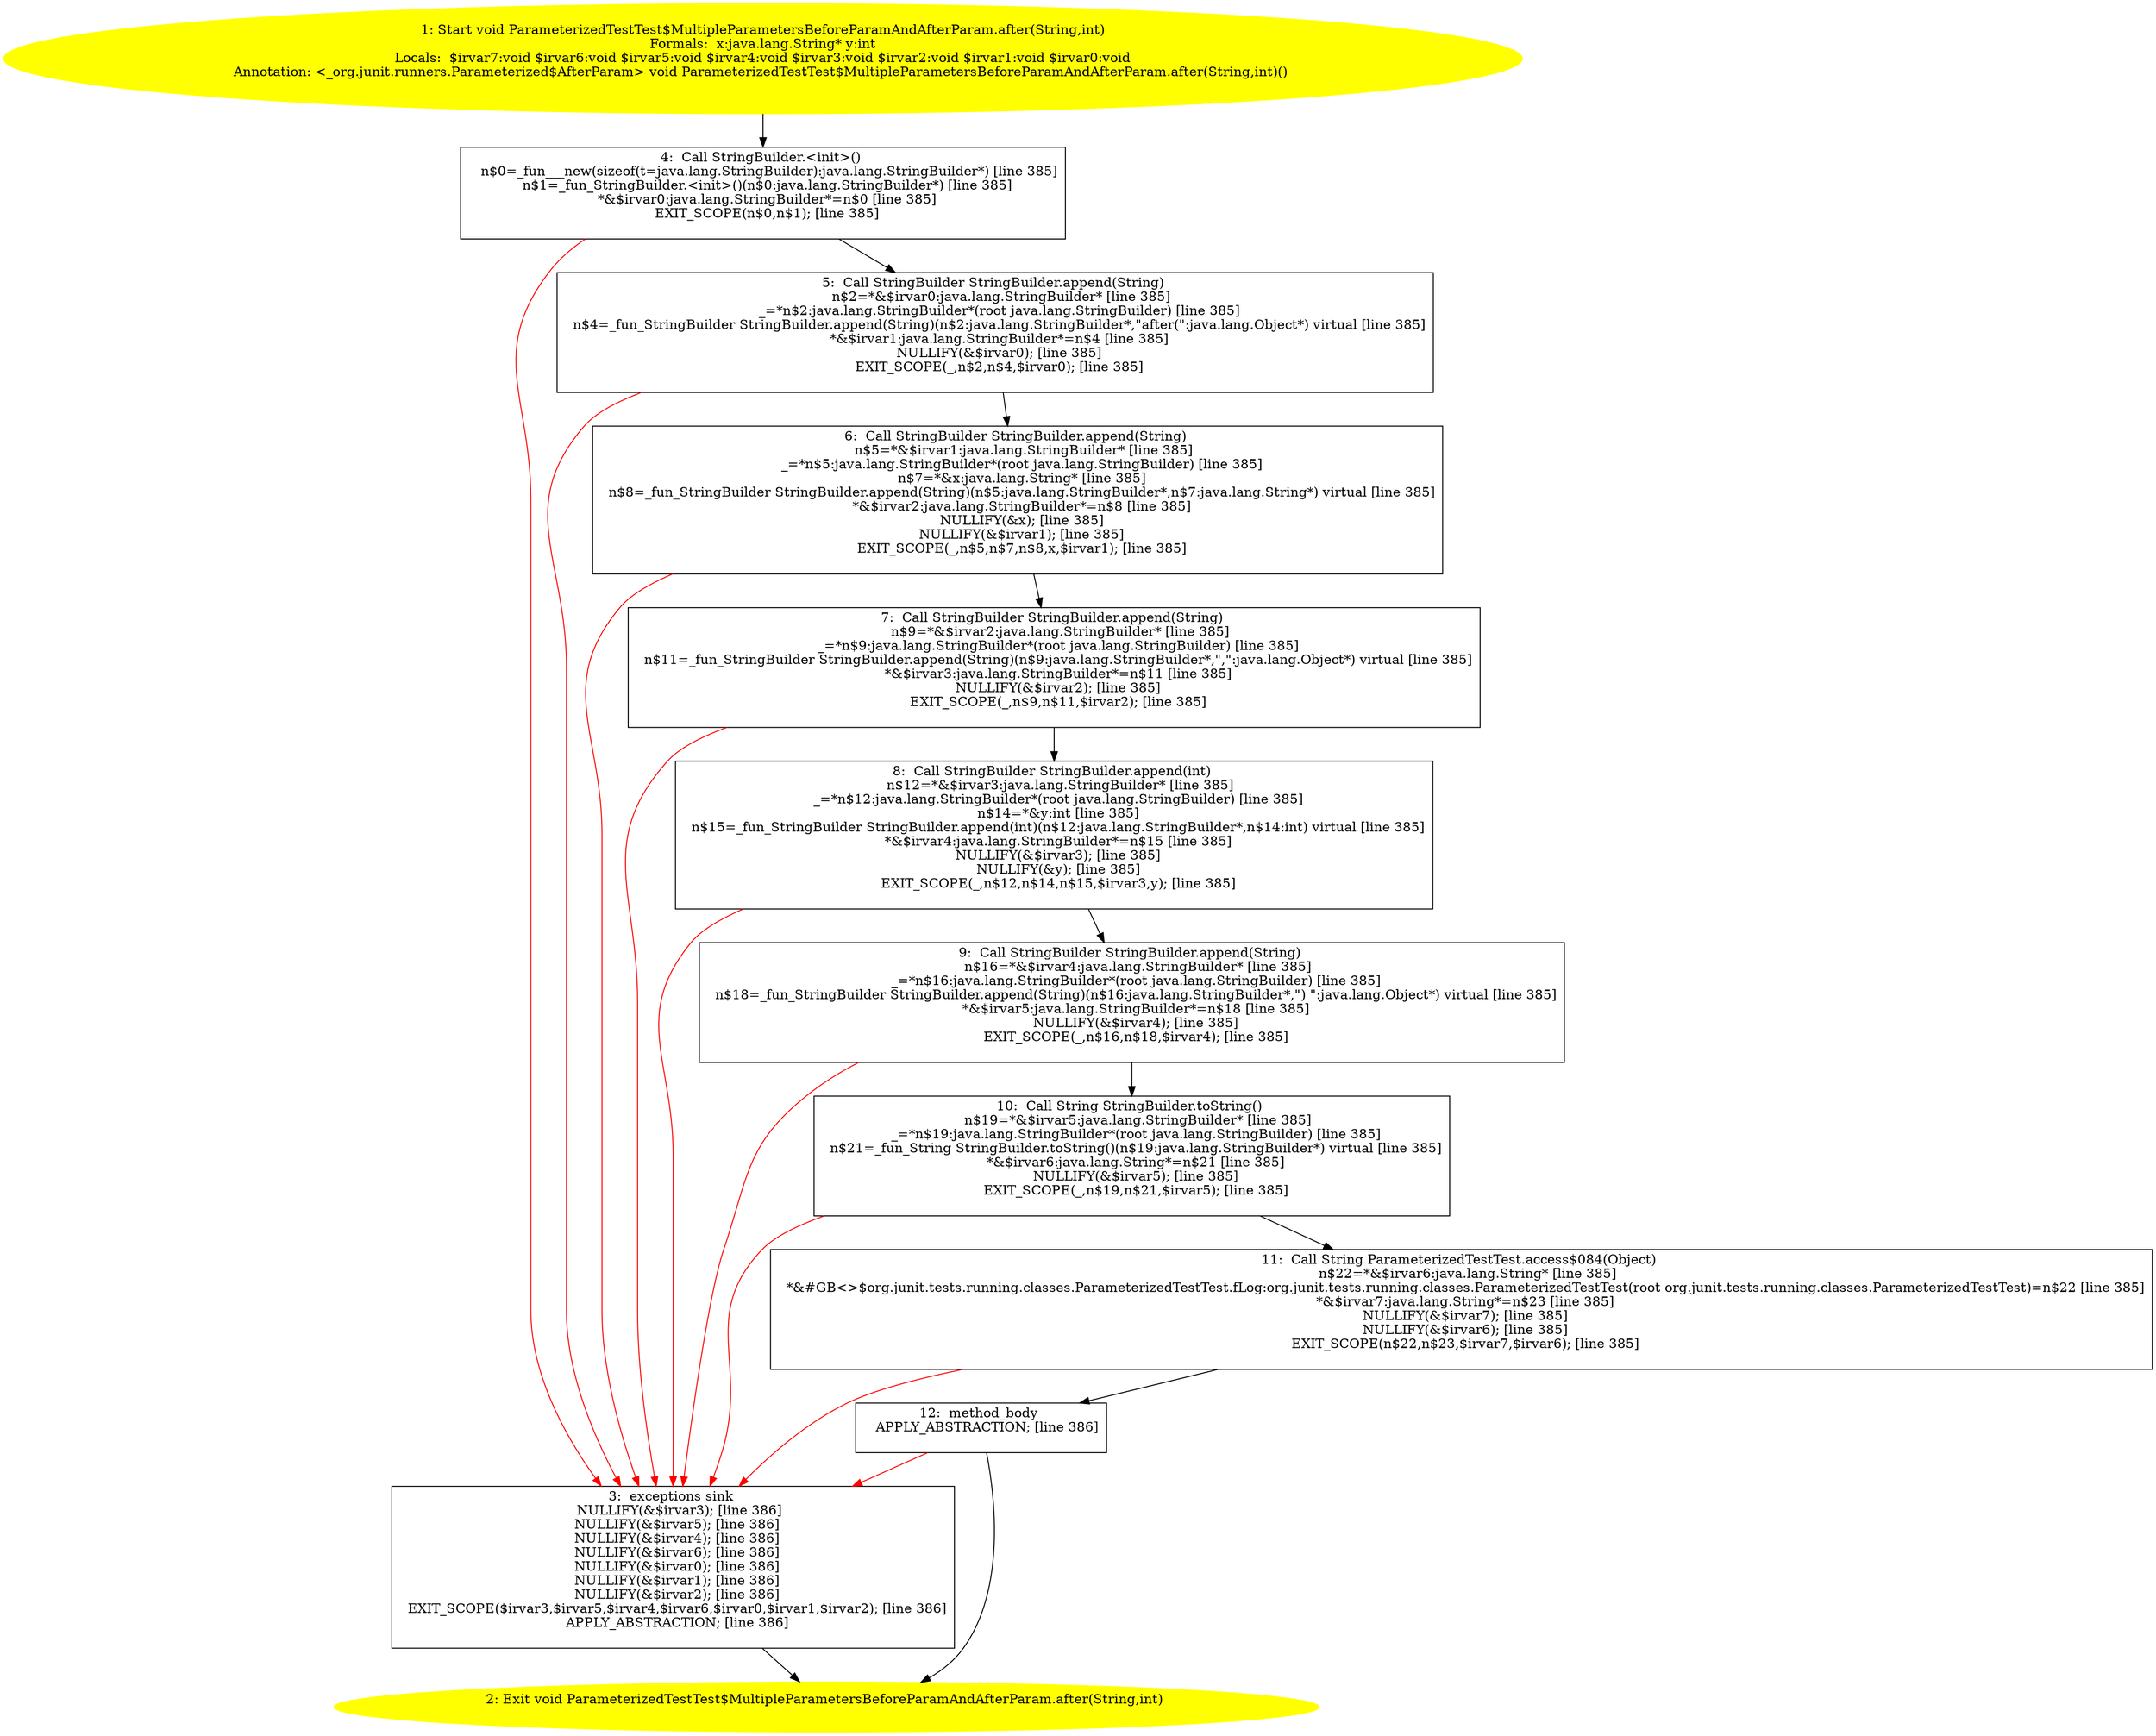 /* @generated */
digraph cfg {
"org.junit.tests.running.classes.ParameterizedTestTest$MultipleParametersBeforeParamAndAfterParam.aft.33d240194d782f51f378f7003edff9ec_1" [label="1: Start void ParameterizedTestTest$MultipleParametersBeforeParamAndAfterParam.after(String,int)\nFormals:  x:java.lang.String* y:int\nLocals:  $irvar7:void $irvar6:void $irvar5:void $irvar4:void $irvar3:void $irvar2:void $irvar1:void $irvar0:void\nAnnotation: <_org.junit.runners.Parameterized$AfterParam> void ParameterizedTestTest$MultipleParametersBeforeParamAndAfterParam.after(String,int)() \n  " color=yellow style=filled]
	

	 "org.junit.tests.running.classes.ParameterizedTestTest$MultipleParametersBeforeParamAndAfterParam.aft.33d240194d782f51f378f7003edff9ec_1" -> "org.junit.tests.running.classes.ParameterizedTestTest$MultipleParametersBeforeParamAndAfterParam.aft.33d240194d782f51f378f7003edff9ec_4" ;
"org.junit.tests.running.classes.ParameterizedTestTest$MultipleParametersBeforeParamAndAfterParam.aft.33d240194d782f51f378f7003edff9ec_2" [label="2: Exit void ParameterizedTestTest$MultipleParametersBeforeParamAndAfterParam.after(String,int) \n  " color=yellow style=filled]
	

"org.junit.tests.running.classes.ParameterizedTestTest$MultipleParametersBeforeParamAndAfterParam.aft.33d240194d782f51f378f7003edff9ec_3" [label="3:  exceptions sink \n   NULLIFY(&$irvar3); [line 386]\n  NULLIFY(&$irvar5); [line 386]\n  NULLIFY(&$irvar4); [line 386]\n  NULLIFY(&$irvar6); [line 386]\n  NULLIFY(&$irvar0); [line 386]\n  NULLIFY(&$irvar1); [line 386]\n  NULLIFY(&$irvar2); [line 386]\n  EXIT_SCOPE($irvar3,$irvar5,$irvar4,$irvar6,$irvar0,$irvar1,$irvar2); [line 386]\n  APPLY_ABSTRACTION; [line 386]\n " shape="box"]
	

	 "org.junit.tests.running.classes.ParameterizedTestTest$MultipleParametersBeforeParamAndAfterParam.aft.33d240194d782f51f378f7003edff9ec_3" -> "org.junit.tests.running.classes.ParameterizedTestTest$MultipleParametersBeforeParamAndAfterParam.aft.33d240194d782f51f378f7003edff9ec_2" ;
"org.junit.tests.running.classes.ParameterizedTestTest$MultipleParametersBeforeParamAndAfterParam.aft.33d240194d782f51f378f7003edff9ec_4" [label="4:  Call StringBuilder.<init>() \n   n$0=_fun___new(sizeof(t=java.lang.StringBuilder):java.lang.StringBuilder*) [line 385]\n  n$1=_fun_StringBuilder.<init>()(n$0:java.lang.StringBuilder*) [line 385]\n  *&$irvar0:java.lang.StringBuilder*=n$0 [line 385]\n  EXIT_SCOPE(n$0,n$1); [line 385]\n " shape="box"]
	

	 "org.junit.tests.running.classes.ParameterizedTestTest$MultipleParametersBeforeParamAndAfterParam.aft.33d240194d782f51f378f7003edff9ec_4" -> "org.junit.tests.running.classes.ParameterizedTestTest$MultipleParametersBeforeParamAndAfterParam.aft.33d240194d782f51f378f7003edff9ec_5" ;
	 "org.junit.tests.running.classes.ParameterizedTestTest$MultipleParametersBeforeParamAndAfterParam.aft.33d240194d782f51f378f7003edff9ec_4" -> "org.junit.tests.running.classes.ParameterizedTestTest$MultipleParametersBeforeParamAndAfterParam.aft.33d240194d782f51f378f7003edff9ec_3" [color="red" ];
"org.junit.tests.running.classes.ParameterizedTestTest$MultipleParametersBeforeParamAndAfterParam.aft.33d240194d782f51f378f7003edff9ec_5" [label="5:  Call StringBuilder StringBuilder.append(String) \n   n$2=*&$irvar0:java.lang.StringBuilder* [line 385]\n  _=*n$2:java.lang.StringBuilder*(root java.lang.StringBuilder) [line 385]\n  n$4=_fun_StringBuilder StringBuilder.append(String)(n$2:java.lang.StringBuilder*,\"after(\":java.lang.Object*) virtual [line 385]\n  *&$irvar1:java.lang.StringBuilder*=n$4 [line 385]\n  NULLIFY(&$irvar0); [line 385]\n  EXIT_SCOPE(_,n$2,n$4,$irvar0); [line 385]\n " shape="box"]
	

	 "org.junit.tests.running.classes.ParameterizedTestTest$MultipleParametersBeforeParamAndAfterParam.aft.33d240194d782f51f378f7003edff9ec_5" -> "org.junit.tests.running.classes.ParameterizedTestTest$MultipleParametersBeforeParamAndAfterParam.aft.33d240194d782f51f378f7003edff9ec_6" ;
	 "org.junit.tests.running.classes.ParameterizedTestTest$MultipleParametersBeforeParamAndAfterParam.aft.33d240194d782f51f378f7003edff9ec_5" -> "org.junit.tests.running.classes.ParameterizedTestTest$MultipleParametersBeforeParamAndAfterParam.aft.33d240194d782f51f378f7003edff9ec_3" [color="red" ];
"org.junit.tests.running.classes.ParameterizedTestTest$MultipleParametersBeforeParamAndAfterParam.aft.33d240194d782f51f378f7003edff9ec_6" [label="6:  Call StringBuilder StringBuilder.append(String) \n   n$5=*&$irvar1:java.lang.StringBuilder* [line 385]\n  _=*n$5:java.lang.StringBuilder*(root java.lang.StringBuilder) [line 385]\n  n$7=*&x:java.lang.String* [line 385]\n  n$8=_fun_StringBuilder StringBuilder.append(String)(n$5:java.lang.StringBuilder*,n$7:java.lang.String*) virtual [line 385]\n  *&$irvar2:java.lang.StringBuilder*=n$8 [line 385]\n  NULLIFY(&x); [line 385]\n  NULLIFY(&$irvar1); [line 385]\n  EXIT_SCOPE(_,n$5,n$7,n$8,x,$irvar1); [line 385]\n " shape="box"]
	

	 "org.junit.tests.running.classes.ParameterizedTestTest$MultipleParametersBeforeParamAndAfterParam.aft.33d240194d782f51f378f7003edff9ec_6" -> "org.junit.tests.running.classes.ParameterizedTestTest$MultipleParametersBeforeParamAndAfterParam.aft.33d240194d782f51f378f7003edff9ec_7" ;
	 "org.junit.tests.running.classes.ParameterizedTestTest$MultipleParametersBeforeParamAndAfterParam.aft.33d240194d782f51f378f7003edff9ec_6" -> "org.junit.tests.running.classes.ParameterizedTestTest$MultipleParametersBeforeParamAndAfterParam.aft.33d240194d782f51f378f7003edff9ec_3" [color="red" ];
"org.junit.tests.running.classes.ParameterizedTestTest$MultipleParametersBeforeParamAndAfterParam.aft.33d240194d782f51f378f7003edff9ec_7" [label="7:  Call StringBuilder StringBuilder.append(String) \n   n$9=*&$irvar2:java.lang.StringBuilder* [line 385]\n  _=*n$9:java.lang.StringBuilder*(root java.lang.StringBuilder) [line 385]\n  n$11=_fun_StringBuilder StringBuilder.append(String)(n$9:java.lang.StringBuilder*,\",\":java.lang.Object*) virtual [line 385]\n  *&$irvar3:java.lang.StringBuilder*=n$11 [line 385]\n  NULLIFY(&$irvar2); [line 385]\n  EXIT_SCOPE(_,n$9,n$11,$irvar2); [line 385]\n " shape="box"]
	

	 "org.junit.tests.running.classes.ParameterizedTestTest$MultipleParametersBeforeParamAndAfterParam.aft.33d240194d782f51f378f7003edff9ec_7" -> "org.junit.tests.running.classes.ParameterizedTestTest$MultipleParametersBeforeParamAndAfterParam.aft.33d240194d782f51f378f7003edff9ec_8" ;
	 "org.junit.tests.running.classes.ParameterizedTestTest$MultipleParametersBeforeParamAndAfterParam.aft.33d240194d782f51f378f7003edff9ec_7" -> "org.junit.tests.running.classes.ParameterizedTestTest$MultipleParametersBeforeParamAndAfterParam.aft.33d240194d782f51f378f7003edff9ec_3" [color="red" ];
"org.junit.tests.running.classes.ParameterizedTestTest$MultipleParametersBeforeParamAndAfterParam.aft.33d240194d782f51f378f7003edff9ec_8" [label="8:  Call StringBuilder StringBuilder.append(int) \n   n$12=*&$irvar3:java.lang.StringBuilder* [line 385]\n  _=*n$12:java.lang.StringBuilder*(root java.lang.StringBuilder) [line 385]\n  n$14=*&y:int [line 385]\n  n$15=_fun_StringBuilder StringBuilder.append(int)(n$12:java.lang.StringBuilder*,n$14:int) virtual [line 385]\n  *&$irvar4:java.lang.StringBuilder*=n$15 [line 385]\n  NULLIFY(&$irvar3); [line 385]\n  NULLIFY(&y); [line 385]\n  EXIT_SCOPE(_,n$12,n$14,n$15,$irvar3,y); [line 385]\n " shape="box"]
	

	 "org.junit.tests.running.classes.ParameterizedTestTest$MultipleParametersBeforeParamAndAfterParam.aft.33d240194d782f51f378f7003edff9ec_8" -> "org.junit.tests.running.classes.ParameterizedTestTest$MultipleParametersBeforeParamAndAfterParam.aft.33d240194d782f51f378f7003edff9ec_9" ;
	 "org.junit.tests.running.classes.ParameterizedTestTest$MultipleParametersBeforeParamAndAfterParam.aft.33d240194d782f51f378f7003edff9ec_8" -> "org.junit.tests.running.classes.ParameterizedTestTest$MultipleParametersBeforeParamAndAfterParam.aft.33d240194d782f51f378f7003edff9ec_3" [color="red" ];
"org.junit.tests.running.classes.ParameterizedTestTest$MultipleParametersBeforeParamAndAfterParam.aft.33d240194d782f51f378f7003edff9ec_9" [label="9:  Call StringBuilder StringBuilder.append(String) \n   n$16=*&$irvar4:java.lang.StringBuilder* [line 385]\n  _=*n$16:java.lang.StringBuilder*(root java.lang.StringBuilder) [line 385]\n  n$18=_fun_StringBuilder StringBuilder.append(String)(n$16:java.lang.StringBuilder*,\") \":java.lang.Object*) virtual [line 385]\n  *&$irvar5:java.lang.StringBuilder*=n$18 [line 385]\n  NULLIFY(&$irvar4); [line 385]\n  EXIT_SCOPE(_,n$16,n$18,$irvar4); [line 385]\n " shape="box"]
	

	 "org.junit.tests.running.classes.ParameterizedTestTest$MultipleParametersBeforeParamAndAfterParam.aft.33d240194d782f51f378f7003edff9ec_9" -> "org.junit.tests.running.classes.ParameterizedTestTest$MultipleParametersBeforeParamAndAfterParam.aft.33d240194d782f51f378f7003edff9ec_10" ;
	 "org.junit.tests.running.classes.ParameterizedTestTest$MultipleParametersBeforeParamAndAfterParam.aft.33d240194d782f51f378f7003edff9ec_9" -> "org.junit.tests.running.classes.ParameterizedTestTest$MultipleParametersBeforeParamAndAfterParam.aft.33d240194d782f51f378f7003edff9ec_3" [color="red" ];
"org.junit.tests.running.classes.ParameterizedTestTest$MultipleParametersBeforeParamAndAfterParam.aft.33d240194d782f51f378f7003edff9ec_10" [label="10:  Call String StringBuilder.toString() \n   n$19=*&$irvar5:java.lang.StringBuilder* [line 385]\n  _=*n$19:java.lang.StringBuilder*(root java.lang.StringBuilder) [line 385]\n  n$21=_fun_String StringBuilder.toString()(n$19:java.lang.StringBuilder*) virtual [line 385]\n  *&$irvar6:java.lang.String*=n$21 [line 385]\n  NULLIFY(&$irvar5); [line 385]\n  EXIT_SCOPE(_,n$19,n$21,$irvar5); [line 385]\n " shape="box"]
	

	 "org.junit.tests.running.classes.ParameterizedTestTest$MultipleParametersBeforeParamAndAfterParam.aft.33d240194d782f51f378f7003edff9ec_10" -> "org.junit.tests.running.classes.ParameterizedTestTest$MultipleParametersBeforeParamAndAfterParam.aft.33d240194d782f51f378f7003edff9ec_11" ;
	 "org.junit.tests.running.classes.ParameterizedTestTest$MultipleParametersBeforeParamAndAfterParam.aft.33d240194d782f51f378f7003edff9ec_10" -> "org.junit.tests.running.classes.ParameterizedTestTest$MultipleParametersBeforeParamAndAfterParam.aft.33d240194d782f51f378f7003edff9ec_3" [color="red" ];
"org.junit.tests.running.classes.ParameterizedTestTest$MultipleParametersBeforeParamAndAfterParam.aft.33d240194d782f51f378f7003edff9ec_11" [label="11:  Call String ParameterizedTestTest.access$084(Object) \n   n$22=*&$irvar6:java.lang.String* [line 385]\n  *&#GB<>$org.junit.tests.running.classes.ParameterizedTestTest.fLog:org.junit.tests.running.classes.ParameterizedTestTest(root org.junit.tests.running.classes.ParameterizedTestTest)=n$22 [line 385]\n  *&$irvar7:java.lang.String*=n$23 [line 385]\n  NULLIFY(&$irvar7); [line 385]\n  NULLIFY(&$irvar6); [line 385]\n  EXIT_SCOPE(n$22,n$23,$irvar7,$irvar6); [line 385]\n " shape="box"]
	

	 "org.junit.tests.running.classes.ParameterizedTestTest$MultipleParametersBeforeParamAndAfterParam.aft.33d240194d782f51f378f7003edff9ec_11" -> "org.junit.tests.running.classes.ParameterizedTestTest$MultipleParametersBeforeParamAndAfterParam.aft.33d240194d782f51f378f7003edff9ec_12" ;
	 "org.junit.tests.running.classes.ParameterizedTestTest$MultipleParametersBeforeParamAndAfterParam.aft.33d240194d782f51f378f7003edff9ec_11" -> "org.junit.tests.running.classes.ParameterizedTestTest$MultipleParametersBeforeParamAndAfterParam.aft.33d240194d782f51f378f7003edff9ec_3" [color="red" ];
"org.junit.tests.running.classes.ParameterizedTestTest$MultipleParametersBeforeParamAndAfterParam.aft.33d240194d782f51f378f7003edff9ec_12" [label="12:  method_body \n   APPLY_ABSTRACTION; [line 386]\n " shape="box"]
	

	 "org.junit.tests.running.classes.ParameterizedTestTest$MultipleParametersBeforeParamAndAfterParam.aft.33d240194d782f51f378f7003edff9ec_12" -> "org.junit.tests.running.classes.ParameterizedTestTest$MultipleParametersBeforeParamAndAfterParam.aft.33d240194d782f51f378f7003edff9ec_2" ;
	 "org.junit.tests.running.classes.ParameterizedTestTest$MultipleParametersBeforeParamAndAfterParam.aft.33d240194d782f51f378f7003edff9ec_12" -> "org.junit.tests.running.classes.ParameterizedTestTest$MultipleParametersBeforeParamAndAfterParam.aft.33d240194d782f51f378f7003edff9ec_3" [color="red" ];
}
